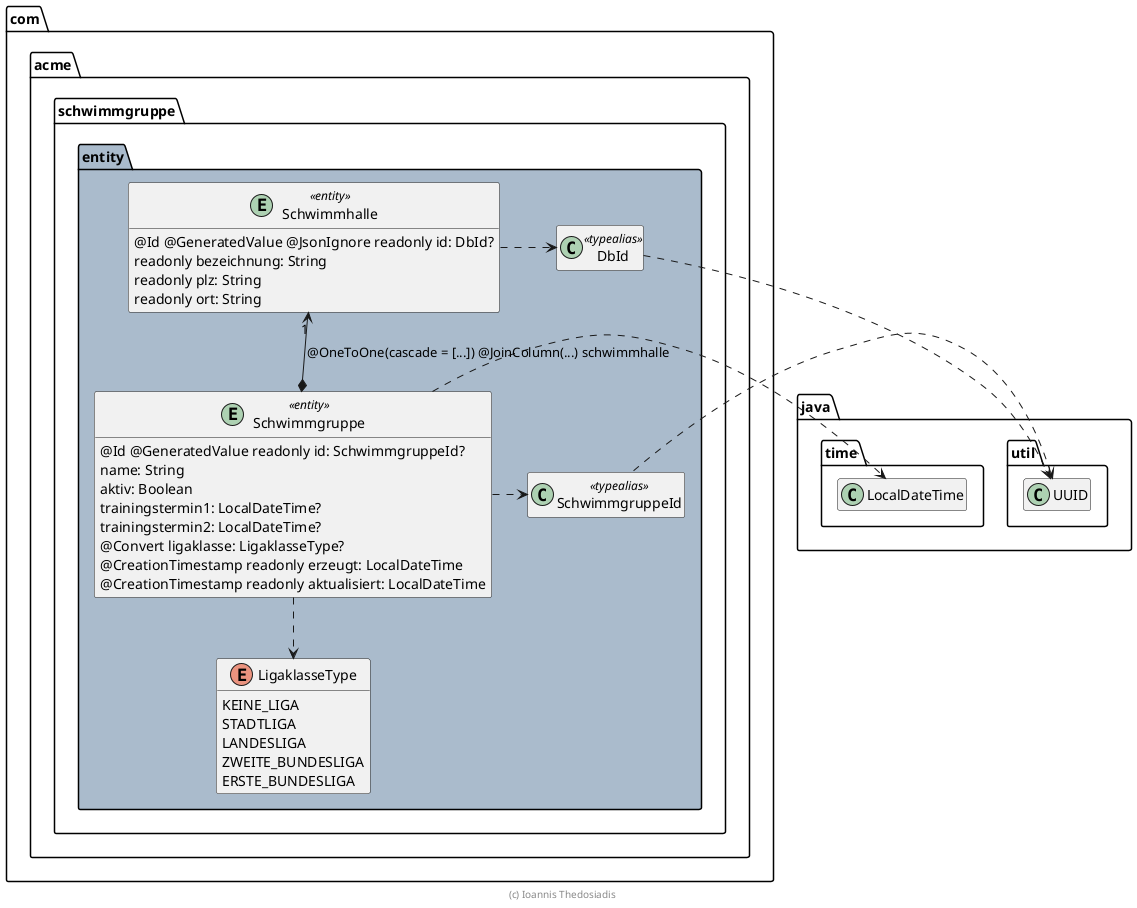 @startuml Schwimmgruppe
skinparam classAttributeIconSize 0

package java {
  package util {
    class UUID
  }

  package time {
    class LocalDateTime
  }
}

package com.acme.schwimmgruppe.entity #ABC {

  class SchwimmgruppeId <<typealias>>

  class DbId <<typealias>>

  enum LigaklasseType {
    KEINE_LIGA
    STADTLIGA
    LANDESLIGA
    ZWEITE_BUNDESLIGA
    ERSTE_BUNDESLIGA
  }

  entity Schwimmgruppe <<entity>> {
    @Id @GeneratedValue readonly id: SchwimmgruppeId?
    name: String
    aktiv: Boolean
    trainingstermin1: LocalDateTime?
    trainingstermin2: LocalDateTime?
    @Convert ligaklasse: LigaklasseType?
    @CreationTimestamp readonly erzeugt: LocalDateTime
    @CreationTimestamp readonly aktualisiert: LocalDateTime
  }

  entity Schwimmhalle <<entity>> {
    @Id @GeneratedValue @JsonIgnore readonly id: DbId?
    readonly bezeichnung: String
    readonly plz: String
    readonly ort: String
  }

  Schwimmgruppe .right.> SchwimmgruppeId
  Schwimmgruppe .down.> LocalDateTime
  DbId .right.> UUID
  SchwimmgruppeId .left.> UUID
  Schwimmgruppe .down.> LigaklasseType
  Schwimmgruppe *-up-> "1" Schwimmhalle: @OneToOne(cascade = [...]) @JoinColumn(...) schwimmhalle
  Schwimmhalle .right.> DbId
}
hide empty members
footer (c) Ioannis Thedosiadis
@enduml
